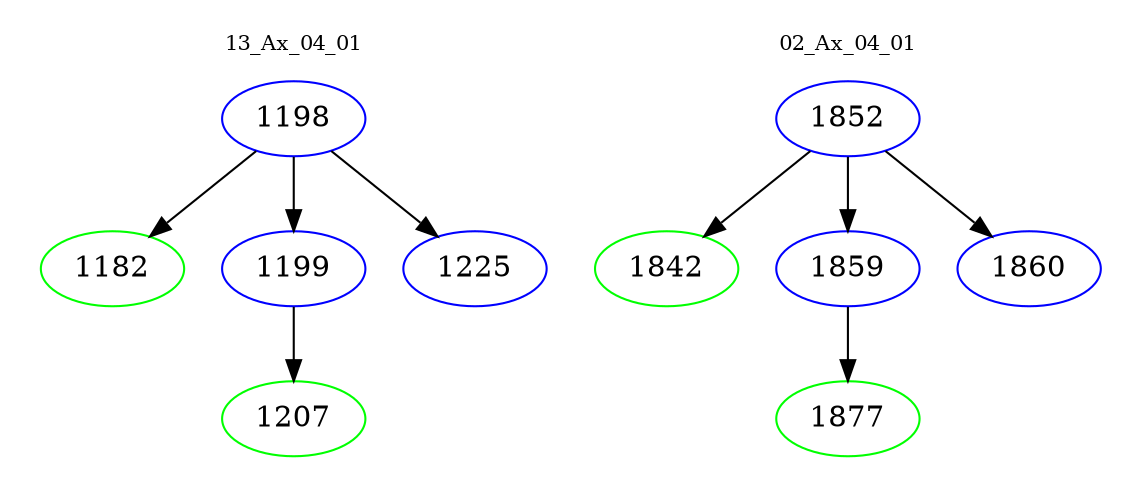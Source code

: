 digraph{
subgraph cluster_0 {
color = white
label = "13_Ax_04_01";
fontsize=10;
T0_1198 [label="1198", color="blue"]
T0_1198 -> T0_1182 [color="black"]
T0_1182 [label="1182", color="green"]
T0_1198 -> T0_1199 [color="black"]
T0_1199 [label="1199", color="blue"]
T0_1199 -> T0_1207 [color="black"]
T0_1207 [label="1207", color="green"]
T0_1198 -> T0_1225 [color="black"]
T0_1225 [label="1225", color="blue"]
}
subgraph cluster_1 {
color = white
label = "02_Ax_04_01";
fontsize=10;
T1_1852 [label="1852", color="blue"]
T1_1852 -> T1_1842 [color="black"]
T1_1842 [label="1842", color="green"]
T1_1852 -> T1_1859 [color="black"]
T1_1859 [label="1859", color="blue"]
T1_1859 -> T1_1877 [color="black"]
T1_1877 [label="1877", color="green"]
T1_1852 -> T1_1860 [color="black"]
T1_1860 [label="1860", color="blue"]
}
}
